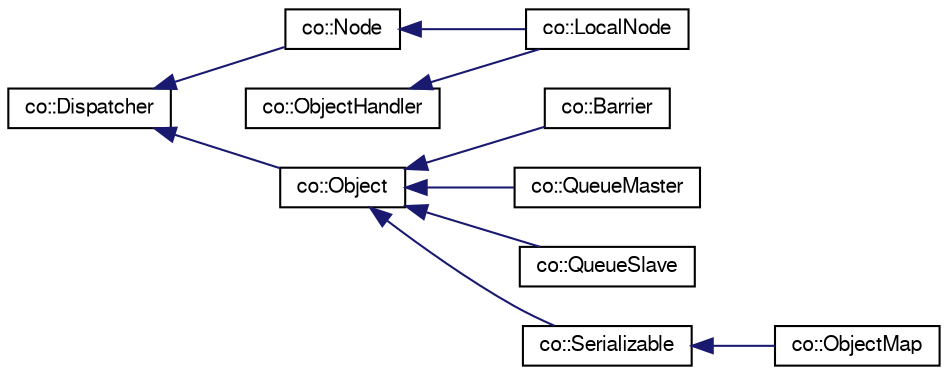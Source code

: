 digraph G
{
  edge [fontname="FreeSans",fontsize="10",labelfontname="FreeSans",labelfontsize="10"];
  node [fontname="FreeSans",fontsize="10",shape=record];
  rankdir="LR";
  Node1 [label="co::Dispatcher",height=0.2,width=0.4,color="black", fillcolor="white", style="filled",URL="$classco_1_1Dispatcher.html",tooltip="A helper class providing command packet dispatch functionality to networked objects."];
  Node1 -> Node2 [dir="back",color="midnightblue",fontsize="10",style="solid",fontname="FreeSans"];
  Node2 [label="co::Node",height=0.2,width=0.4,color="black", fillcolor="white", style="filled",URL="$classco_1_1Node.html",tooltip="Manages a node."];
  Node2 -> Node3 [dir="back",color="midnightblue",fontsize="10",style="solid",fontname="FreeSans"];
  Node3 [label="co::LocalNode",height=0.2,width=0.4,color="black", fillcolor="white", style="filled",URL="$classco_1_1LocalNode.html",tooltip="Specialization of a local node."];
  Node1 -> Node4 [dir="back",color="midnightblue",fontsize="10",style="solid",fontname="FreeSans"];
  Node4 [label="co::Object",height=0.2,width=0.4,color="black", fillcolor="white", style="filled",URL="$classco_1_1Object.html",tooltip="A generic, distributed object."];
  Node4 -> Node5 [dir="back",color="midnightblue",fontsize="10",style="solid",fontname="FreeSans"];
  Node5 [label="co::Barrier",height=0.2,width=0.4,color="black", fillcolor="white", style="filled",URL="$classco_1_1Barrier.html",tooltip="A networked, versioned barrier."];
  Node4 -> Node6 [dir="back",color="midnightblue",fontsize="10",style="solid",fontname="FreeSans"];
  Node6 [label="co::QueueMaster",height=0.2,width=0.4,color="black", fillcolor="white", style="filled",URL="$classco_1_1QueueMaster.html",tooltip="The producer end of a distributed queue."];
  Node4 -> Node7 [dir="back",color="midnightblue",fontsize="10",style="solid",fontname="FreeSans"];
  Node7 [label="co::QueueSlave",height=0.2,width=0.4,color="black", fillcolor="white", style="filled",URL="$classco_1_1QueueSlave.html",tooltip="The consumer end of a distributed queue."];
  Node4 -> Node8 [dir="back",color="midnightblue",fontsize="10",style="solid",fontname="FreeSans"];
  Node8 [label="co::Serializable",height=0.2,width=0.4,color="black", fillcolor="white", style="filled",URL="$classco_1_1Serializable.html",tooltip="Base class for distributed, inheritable objects."];
  Node8 -> Node9 [dir="back",color="midnightblue",fontsize="10",style="solid",fontname="FreeSans"];
  Node9 [label="co::ObjectMap",height=0.2,width=0.4,color="black", fillcolor="white", style="filled",URL="$classco_1_1ObjectMap.html",tooltip="Central distributed object registry."];
  Node10 [label="co::ObjectHandler",height=0.2,width=0.4,color="black", fillcolor="white", style="filled",URL="$classco_1_1ObjectHandler.html",tooltip="Interface for entities which map and register objects."];
  Node10 -> Node3 [dir="back",color="midnightblue",fontsize="10",style="solid",fontname="FreeSans"];
}

